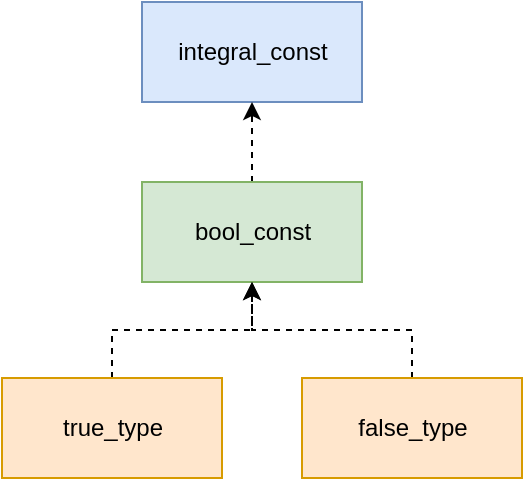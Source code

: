 <mxfile version="20.4.0" type="github">
  <diagram id="Dp55uMkS6cbiFILtKtCQ" name="Page-1">
    <mxGraphModel dx="1298" dy="734" grid="1" gridSize="10" guides="1" tooltips="1" connect="1" arrows="1" fold="1" page="1" pageScale="1" pageWidth="850" pageHeight="1100" math="0" shadow="0">
      <root>
        <mxCell id="0" />
        <mxCell id="1" parent="0" />
        <mxCell id="AAyzkLF70KZ3Ie2LhL6t-1" value="integral_const" style="html=1;fillColor=#dae8fc;strokeColor=#6c8ebf;" vertex="1" parent="1">
          <mxGeometry x="360" y="70" width="110" height="50" as="geometry" />
        </mxCell>
        <mxCell id="AAyzkLF70KZ3Ie2LhL6t-7" style="edgeStyle=none;rounded=0;orthogonalLoop=1;jettySize=auto;html=1;exitX=0.5;exitY=0;exitDx=0;exitDy=0;entryX=0.5;entryY=1;entryDx=0;entryDy=0;dashed=1;" edge="1" parent="1" source="AAyzkLF70KZ3Ie2LhL6t-2" target="AAyzkLF70KZ3Ie2LhL6t-1">
          <mxGeometry relative="1" as="geometry" />
        </mxCell>
        <mxCell id="AAyzkLF70KZ3Ie2LhL6t-2" value="bool_const" style="html=1;fillColor=#d5e8d4;strokeColor=#82b366;" vertex="1" parent="1">
          <mxGeometry x="360" y="160" width="110" height="50" as="geometry" />
        </mxCell>
        <mxCell id="AAyzkLF70KZ3Ie2LhL6t-5" style="rounded=0;orthogonalLoop=1;jettySize=auto;html=1;exitX=0.5;exitY=0;exitDx=0;exitDy=0;entryX=0.5;entryY=1;entryDx=0;entryDy=0;dashed=1;edgeStyle=orthogonalEdgeStyle;" edge="1" parent="1" source="AAyzkLF70KZ3Ie2LhL6t-3" target="AAyzkLF70KZ3Ie2LhL6t-2">
          <mxGeometry relative="1" as="geometry" />
        </mxCell>
        <mxCell id="AAyzkLF70KZ3Ie2LhL6t-3" value="true_type" style="html=1;fillColor=#ffe6cc;strokeColor=#d79b00;" vertex="1" parent="1">
          <mxGeometry x="290" y="258" width="110" height="50" as="geometry" />
        </mxCell>
        <mxCell id="AAyzkLF70KZ3Ie2LhL6t-6" style="edgeStyle=orthogonalEdgeStyle;rounded=0;orthogonalLoop=1;jettySize=auto;html=1;exitX=0.5;exitY=0;exitDx=0;exitDy=0;entryX=0.5;entryY=1;entryDx=0;entryDy=0;dashed=1;" edge="1" parent="1" source="AAyzkLF70KZ3Ie2LhL6t-4" target="AAyzkLF70KZ3Ie2LhL6t-2">
          <mxGeometry relative="1" as="geometry" />
        </mxCell>
        <mxCell id="AAyzkLF70KZ3Ie2LhL6t-4" value="false_type" style="html=1;fillColor=#ffe6cc;strokeColor=#d79b00;" vertex="1" parent="1">
          <mxGeometry x="440" y="258" width="110" height="50" as="geometry" />
        </mxCell>
      </root>
    </mxGraphModel>
  </diagram>
</mxfile>
